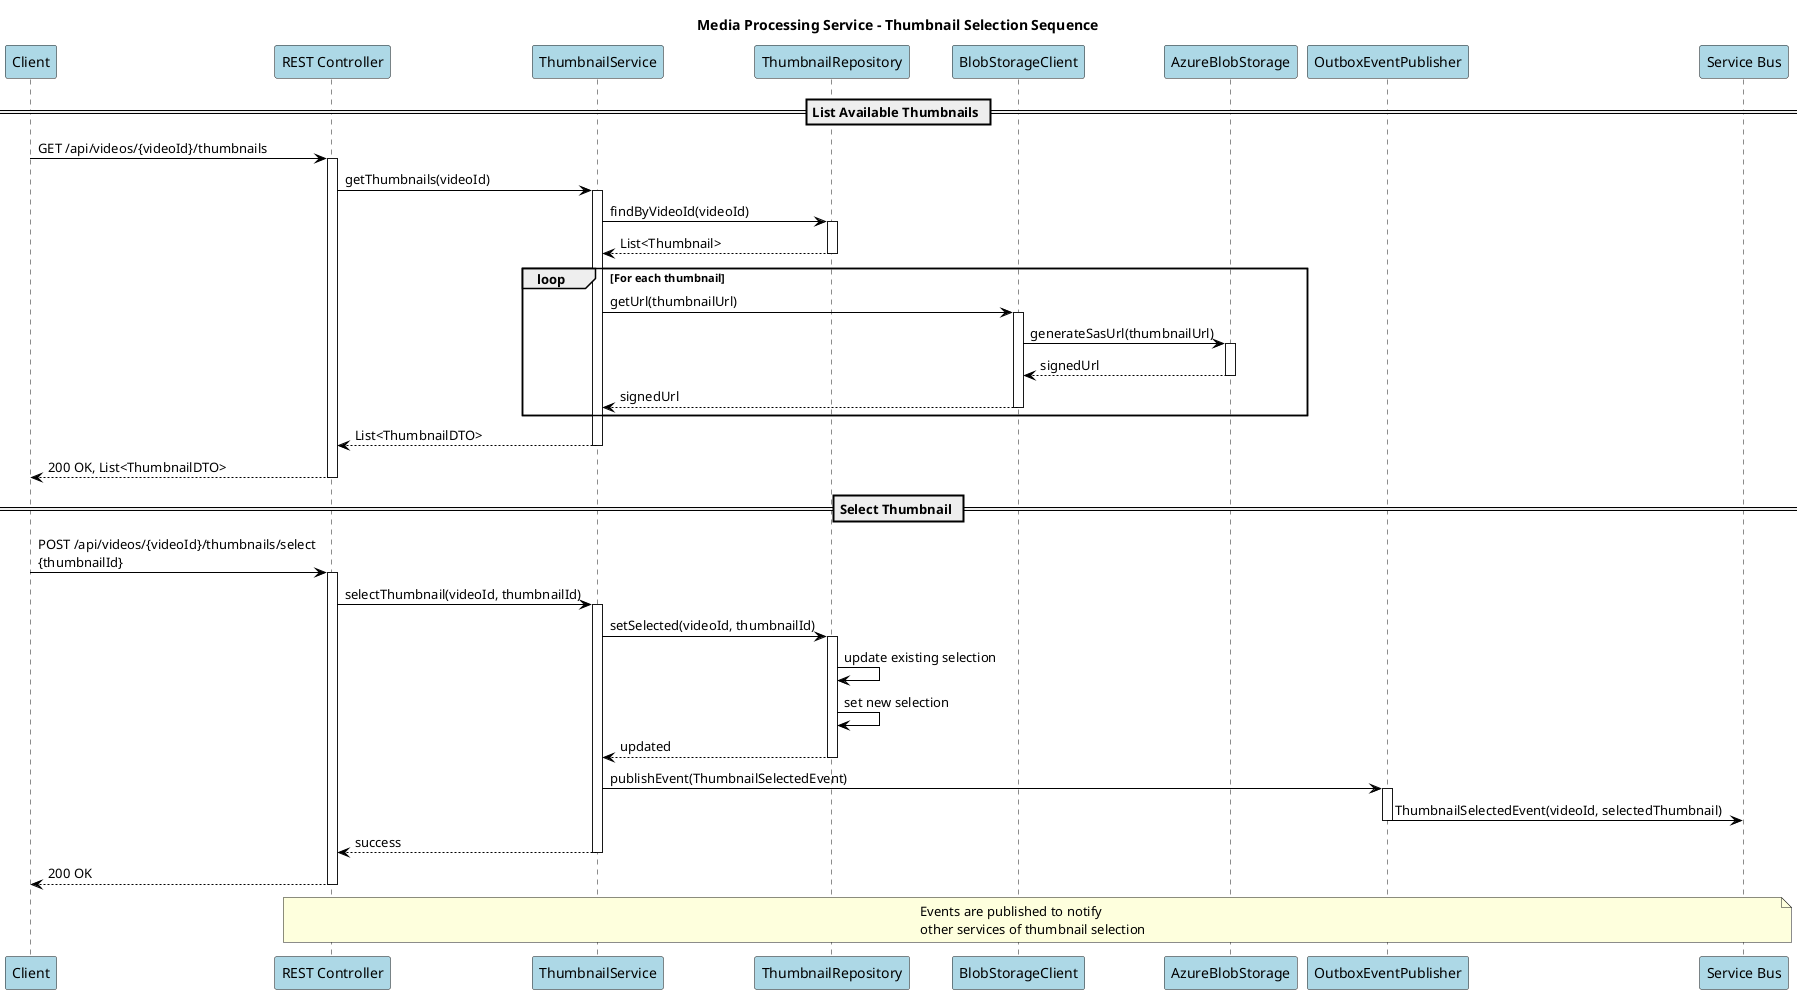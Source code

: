 @startuml
title Media Processing Service - Thumbnail Selection Sequence

skinparam shadowing false
skinparam backgroundColor white
skinparam participantBackgroundColor lightblue
skinparam arrowColor black

participant "Client" as Client
participant "REST Controller" as Controller
participant "ThumbnailService" as Service
participant "ThumbnailRepository" as Repo
participant "BlobStorageClient" as Blob
participant "AzureBlobStorage" as AzureBlob
participant "OutboxEventPublisher" as Outbox
participant "Service Bus" as Bus

== List Available Thumbnails ==
Client -> Controller: GET /api/videos/{videoId}/thumbnails
activate Controller
Controller -> Service: getThumbnails(videoId)
activate Service

Service -> Repo: findByVideoId(videoId)
activate Repo
Repo --> Service: List<Thumbnail>
deactivate Repo

loop For each thumbnail
  Service -> Blob: getUrl(thumbnailUrl)
  activate Blob
  Blob -> AzureBlob: generateSasUrl(thumbnailUrl)
  activate AzureBlob
  AzureBlob --> Blob: signedUrl
  deactivate AzureBlob
  Blob --> Service: signedUrl
  deactivate Blob
end

Service --> Controller: List<ThumbnailDTO>
deactivate Service
Controller --> Client: 200 OK, List<ThumbnailDTO>
deactivate Controller

== Select Thumbnail ==
Client -> Controller: POST /api/videos/{videoId}/thumbnails/select\n{thumbnailId}
activate Controller
Controller -> Service: selectThumbnail(videoId, thumbnailId)
activate Service

Service -> Repo: setSelected(videoId, thumbnailId)
activate Repo
Repo -> Repo: update existing selection
Repo -> Repo: set new selection
Repo --> Service: updated
deactivate Repo

Service -> Outbox: publishEvent(ThumbnailSelectedEvent)
activate Outbox
Outbox -> Bus: ThumbnailSelectedEvent(videoId, selectedThumbnail)
deactivate Outbox

Service --> Controller: success
deactivate Service
Controller --> Client: 200 OK
deactivate Controller

note over Controller, Bus
  Events are published to notify
  other services of thumbnail selection
end note

@enduml

